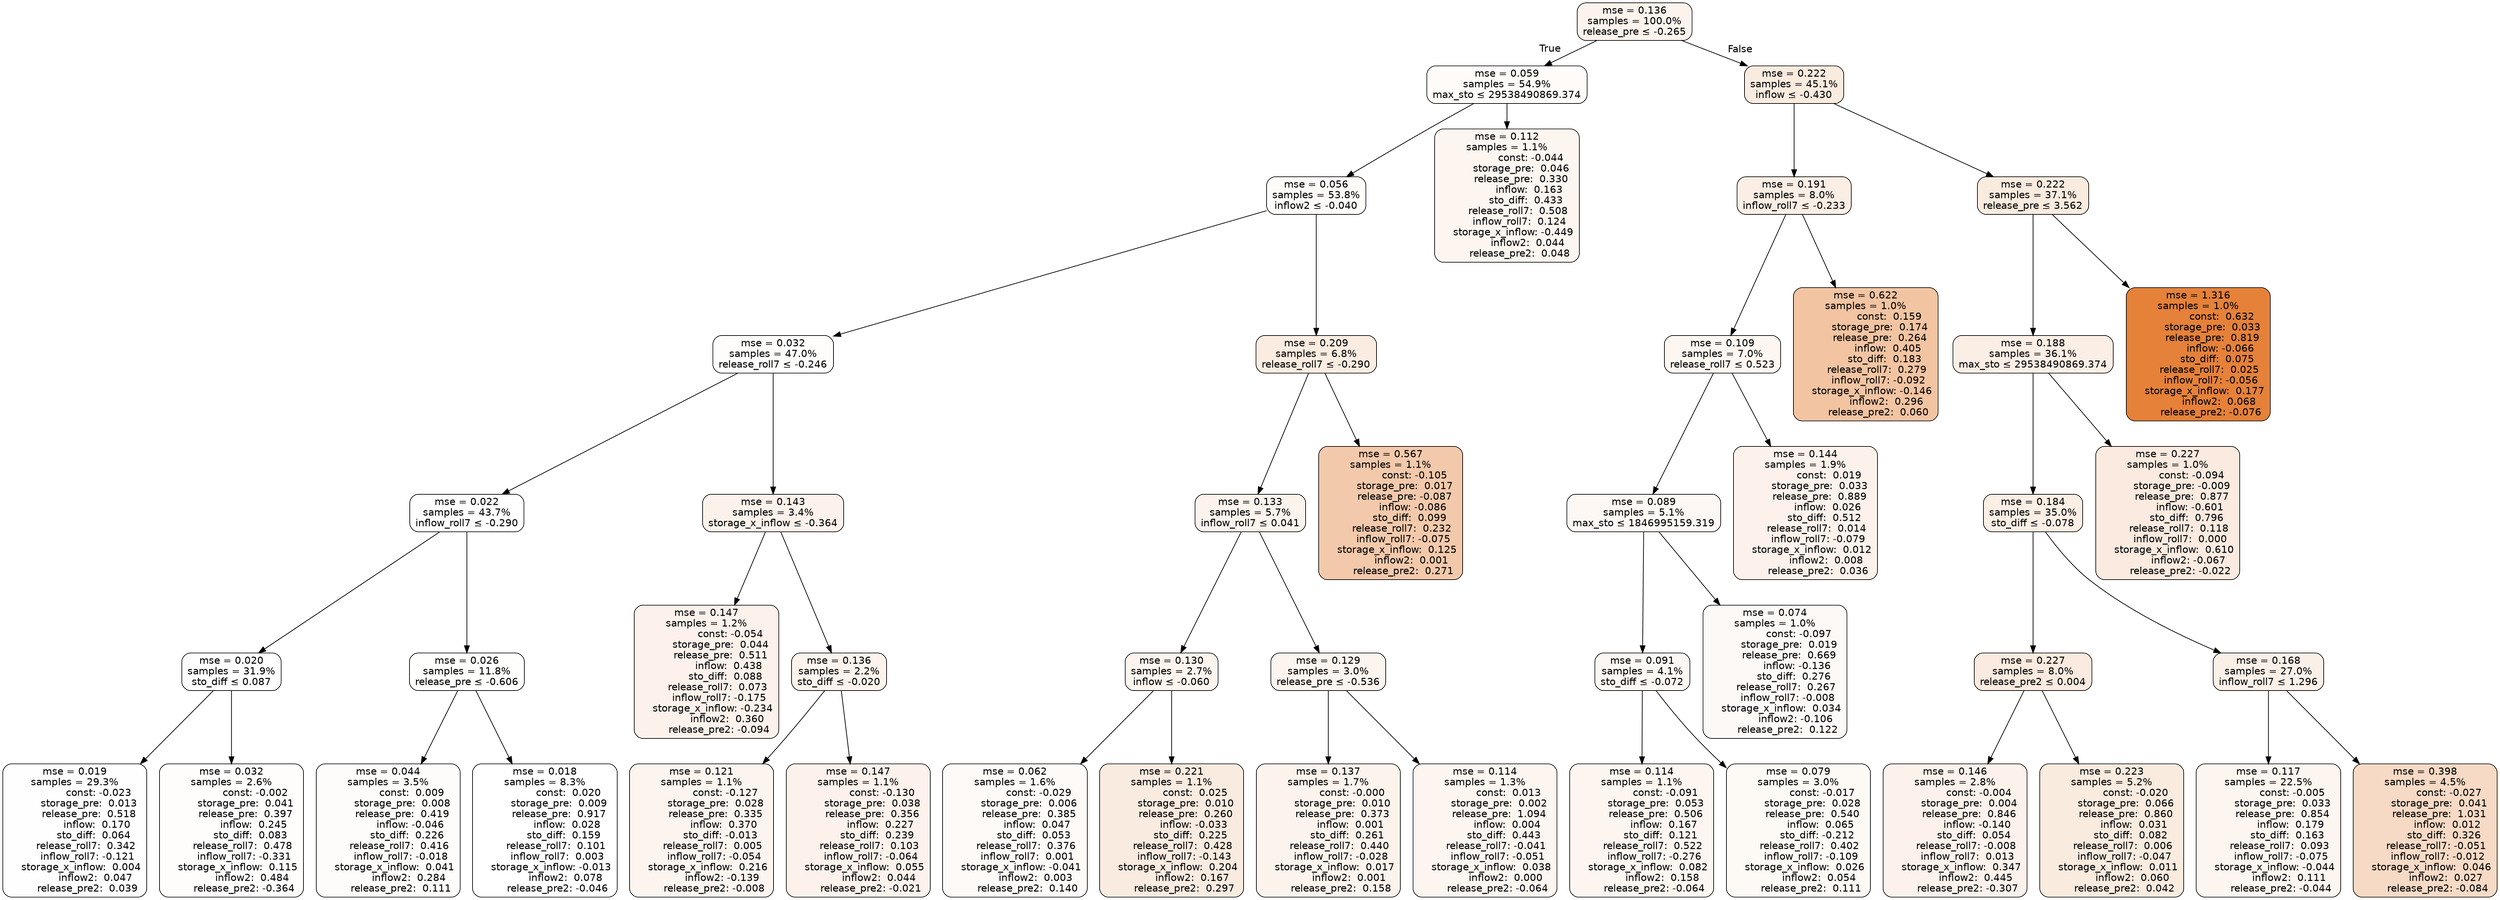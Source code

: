digraph tree {
bgcolor="transparent"
node [shape=rectangle, style="filled, rounded", color="black", fontname=helvetica] ;
edge [fontname=helvetica] ;
	"0" [label="mse = 0.136
samples = 100.0%
release_pre &le; -0.265", fillcolor="#fcf3ec"]
	"1" [label="mse = 0.059
samples = 54.9%
max_sto &le; 29538490869.374", fillcolor="#fefbf8"]
	"2" [label="mse = 0.056
samples = 53.8%
inflow2 &le; -0.040", fillcolor="#fefbf9"]
	"3" [label="mse = 0.032
samples = 47.0%
release_roll7 &le; -0.246", fillcolor="#fefdfc"]
	"4" [label="mse = 0.022
samples = 43.7%
inflow_roll7 &le; -0.290", fillcolor="#fefefe"]
	"5" [label="mse = 0.020
samples = 31.9%
sto_diff &le; 0.087", fillcolor="#fefefe"]
	"6" [label="mse = 0.019
samples = 29.3%
               const: -0.023
         storage_pre:  0.013
         release_pre:  0.518
              inflow:  0.170
            sto_diff:  0.064
       release_roll7:  0.342
        inflow_roll7: -0.121
    storage_x_inflow:  0.004
             inflow2:  0.047
        release_pre2:  0.039", fillcolor="#fefefe"]
	"7" [label="mse = 0.032
samples = 2.6%
               const: -0.002
         storage_pre:  0.041
         release_pre:  0.397
              inflow:  0.245
            sto_diff:  0.083
       release_roll7:  0.478
        inflow_roll7: -0.331
    storage_x_inflow:  0.115
             inflow2:  0.484
        release_pre2: -0.364", fillcolor="#fefdfc"]
	"8" [label="mse = 0.026
samples = 11.8%
release_pre &le; -0.606", fillcolor="#fefefd"]
	"9" [label="mse = 0.044
samples = 3.5%
               const:  0.009
         storage_pre:  0.008
         release_pre:  0.419
              inflow: -0.046
            sto_diff:  0.226
       release_roll7:  0.416
        inflow_roll7: -0.018
    storage_x_inflow:  0.041
             inflow2:  0.284
        release_pre2:  0.111", fillcolor="#fefcfa"]
	"10" [label="mse = 0.018
samples = 8.3%
               const:  0.020
         storage_pre:  0.009
         release_pre:  0.917
              inflow:  0.028
            sto_diff:  0.159
       release_roll7:  0.101
        inflow_roll7:  0.003
    storage_x_inflow: -0.013
             inflow2:  0.078
        release_pre2: -0.046", fillcolor="#ffffff"]
	"11" [label="mse = 0.143
samples = 3.4%
storage_x_inflow &le; -0.364", fillcolor="#fcf2eb"]
	"12" [label="mse = 0.147
samples = 1.2%
               const: -0.054
         storage_pre:  0.044
         release_pre:  0.511
              inflow:  0.438
            sto_diff:  0.088
       release_roll7:  0.073
        inflow_roll7: -0.175
    storage_x_inflow: -0.234
             inflow2:  0.360
        release_pre2: -0.094", fillcolor="#fcf2eb"]
	"13" [label="mse = 0.136
samples = 2.2%
sto_diff &le; -0.020", fillcolor="#fcf3ec"]
	"14" [label="mse = 0.121
samples = 1.1%
               const: -0.127
         storage_pre:  0.028
         release_pre:  0.335
              inflow:  0.370
            sto_diff: -0.013
       release_roll7:  0.005
        inflow_roll7: -0.054
    storage_x_inflow:  0.216
             inflow2: -0.139
        release_pre2: -0.008", fillcolor="#fcf4ef"]
	"15" [label="mse = 0.147
samples = 1.1%
               const: -0.130
         storage_pre:  0.038
         release_pre:  0.356
              inflow:  0.227
            sto_diff:  0.239
       release_roll7:  0.103
        inflow_roll7: -0.064
    storage_x_inflow:  0.055
             inflow2:  0.044
        release_pre2: -0.021", fillcolor="#fcf2eb"]
	"16" [label="mse = 0.209
samples = 6.8%
release_roll7 &le; -0.290", fillcolor="#fbece1"]
	"17" [label="mse = 0.133
samples = 5.7%
inflow_roll7 &le; 0.041", fillcolor="#fcf3ed"]
	"18" [label="mse = 0.130
samples = 2.7%
inflow &le; -0.060", fillcolor="#fcf4ed"]
	"19" [label="mse = 0.062
samples = 1.6%
               const: -0.029
         storage_pre:  0.006
         release_pre:  0.385
              inflow:  0.047
            sto_diff:  0.053
       release_roll7:  0.376
        inflow_roll7:  0.001
    storage_x_inflow: -0.041
             inflow2:  0.003
        release_pre2:  0.140", fillcolor="#fefaf8"]
	"20" [label="mse = 0.221
samples = 1.1%
               const:  0.025
         storage_pre:  0.010
         release_pre:  0.260
              inflow: -0.033
            sto_diff:  0.225
       release_roll7:  0.428
        inflow_roll7: -0.143
    storage_x_inflow:  0.204
             inflow2:  0.167
        release_pre2:  0.297", fillcolor="#faebe0"]
	"21" [label="mse = 0.129
samples = 3.0%
release_pre &le; -0.536", fillcolor="#fcf4ee"]
	"22" [label="mse = 0.137
samples = 1.7%
               const: -0.000
         storage_pre:  0.010
         release_pre:  0.373
              inflow:  0.001
            sto_diff:  0.261
       release_roll7:  0.440
        inflow_roll7: -0.028
    storage_x_inflow:  0.017
             inflow2:  0.001
        release_pre2:  0.158", fillcolor="#fcf3ec"]
	"23" [label="mse = 0.114
samples = 1.3%
               const:  0.013
         storage_pre:  0.002
         release_pre:  1.094
              inflow:  0.004
            sto_diff:  0.443
       release_roll7: -0.041
        inflow_roll7: -0.051
    storage_x_inflow:  0.038
             inflow2:  0.000
        release_pre2: -0.064", fillcolor="#fdf5f0"]
	"24" [label="mse = 0.567
samples = 1.1%
               const: -0.105
         storage_pre:  0.017
         release_pre: -0.087
              inflow: -0.086
            sto_diff:  0.099
       release_roll7:  0.232
        inflow_roll7: -0.075
    storage_x_inflow:  0.125
             inflow2:  0.001
        release_pre2:  0.271", fillcolor="#f3c9ab"]
	"25" [label="mse = 0.112
samples = 1.1%
               const: -0.044
         storage_pre:  0.046
         release_pre:  0.330
              inflow:  0.163
            sto_diff:  0.433
       release_roll7:  0.508
        inflow_roll7:  0.124
    storage_x_inflow: -0.449
             inflow2:  0.044
        release_pre2:  0.048", fillcolor="#fdf5f0"]
	"26" [label="mse = 0.222
samples = 45.1%
inflow &le; -0.430", fillcolor="#faebdf"]
	"27" [label="mse = 0.191
samples = 8.0%
inflow_roll7 &le; -0.233", fillcolor="#fbeee4"]
	"28" [label="mse = 0.109
samples = 7.0%
release_roll7 &le; 0.523", fillcolor="#fdf6f1"]
	"29" [label="mse = 0.089
samples = 5.1%
max_sto &le; 1846995159.319", fillcolor="#fdf8f4"]
	"30" [label="mse = 0.091
samples = 4.1%
sto_diff &le; -0.072", fillcolor="#fdf7f3"]
	"31" [label="mse = 0.114
samples = 1.1%
               const: -0.091
         storage_pre:  0.053
         release_pre:  0.506
              inflow:  0.167
            sto_diff:  0.121
       release_roll7:  0.522
        inflow_roll7: -0.276
    storage_x_inflow:  0.082
             inflow2:  0.158
        release_pre2: -0.064", fillcolor="#fdf5f0"]
	"32" [label="mse = 0.079
samples = 3.0%
               const: -0.017
         storage_pre:  0.028
         release_pre:  0.540
              inflow:  0.065
            sto_diff: -0.212
       release_roll7:  0.402
        inflow_roll7: -0.109
    storage_x_inflow:  0.026
             inflow2:  0.054
        release_pre2:  0.111", fillcolor="#fdf9f5"]
	"33" [label="mse = 0.074
samples = 1.0%
               const: -0.097
         storage_pre:  0.019
         release_pre:  0.669
              inflow: -0.136
            sto_diff:  0.276
       release_roll7:  0.267
        inflow_roll7: -0.008
    storage_x_inflow:  0.034
             inflow2: -0.106
        release_pre2:  0.122", fillcolor="#fdf9f6"]
	"34" [label="mse = 0.144
samples = 1.9%
               const:  0.019
         storage_pre:  0.033
         release_pre:  0.889
              inflow:  0.026
            sto_diff:  0.512
       release_roll7:  0.014
        inflow_roll7: -0.079
    storage_x_inflow:  0.012
             inflow2:  0.008
        release_pre2:  0.036", fillcolor="#fcf2eb"]
	"35" [label="mse = 0.622
samples = 1.0%
               const:  0.159
         storage_pre:  0.174
         release_pre:  0.264
              inflow:  0.405
            sto_diff:  0.183
       release_roll7:  0.279
        inflow_roll7: -0.092
    storage_x_inflow: -0.146
             inflow2:  0.296
        release_pre2:  0.060", fillcolor="#f2c4a2"]
	"36" [label="mse = 0.222
samples = 37.1%
release_pre &le; 3.562", fillcolor="#faebdf"]
	"37" [label="mse = 0.188
samples = 36.1%
max_sto &le; 29538490869.374", fillcolor="#fbeee5"]
	"38" [label="mse = 0.184
samples = 35.0%
sto_diff &le; -0.078", fillcolor="#fbeee5"]
	"39" [label="mse = 0.227
samples = 8.0%
release_pre2 &le; 0.004", fillcolor="#faeadf"]
	"40" [label="mse = 0.146
samples = 2.8%
               const: -0.004
         storage_pre:  0.004
         release_pre:  0.846
              inflow: -0.140
            sto_diff:  0.054
       release_roll7: -0.008
        inflow_roll7:  0.013
    storage_x_inflow:  0.347
             inflow2:  0.445
        release_pre2: -0.307", fillcolor="#fcf2eb"]
	"41" [label="mse = 0.223
samples = 5.2%
               const: -0.020
         storage_pre:  0.066
         release_pre:  0.860
              inflow:  0.031
            sto_diff:  0.082
       release_roll7:  0.006
        inflow_roll7: -0.047
    storage_x_inflow:  0.011
             inflow2:  0.060
        release_pre2:  0.042", fillcolor="#faebdf"]
	"42" [label="mse = 0.168
samples = 27.0%
inflow_roll7 &le; 1.296", fillcolor="#fbf0e8"]
	"43" [label="mse = 0.117
samples = 22.5%
               const: -0.005
         storage_pre:  0.033
         release_pre:  0.854
              inflow:  0.179
            sto_diff:  0.163
       release_roll7:  0.093
        inflow_roll7: -0.075
    storage_x_inflow: -0.044
             inflow2:  0.111
        release_pre2: -0.044", fillcolor="#fdf5ef"]
	"44" [label="mse = 0.398
samples = 4.5%
               const: -0.027
         storage_pre:  0.041
         release_pre:  1.031
              inflow:  0.012
            sto_diff:  0.326
       release_roll7: -0.051
        inflow_roll7: -0.012
    storage_x_inflow:  0.046
             inflow2:  0.027
        release_pre2: -0.084", fillcolor="#f7dac5"]
	"45" [label="mse = 0.227
samples = 1.0%
               const: -0.094
         storage_pre: -0.009
         release_pre:  0.877
              inflow: -0.601
            sto_diff:  0.796
       release_roll7:  0.118
        inflow_roll7:  0.000
    storage_x_inflow:  0.610
             inflow2: -0.067
        release_pre2: -0.022", fillcolor="#faeadf"]
	"46" [label="mse = 1.316
samples = 1.0%
               const:  0.632
         storage_pre:  0.033
         release_pre:  0.819
              inflow: -0.066
            sto_diff:  0.075
       release_roll7:  0.025
        inflow_roll7: -0.056
    storage_x_inflow:  0.177
             inflow2:  0.068
        release_pre2: -0.076", fillcolor="#e58139"]

	"0" -> "1" [labeldistance=2.5, labelangle=45, headlabel="True"]
	"1" -> "2"
	"2" -> "3"
	"3" -> "4"
	"4" -> "5"
	"5" -> "6"
	"5" -> "7"
	"4" -> "8"
	"8" -> "9"
	"8" -> "10"
	"3" -> "11"
	"11" -> "12"
	"11" -> "13"
	"13" -> "14"
	"13" -> "15"
	"2" -> "16"
	"16" -> "17"
	"17" -> "18"
	"18" -> "19"
	"18" -> "20"
	"17" -> "21"
	"21" -> "22"
	"21" -> "23"
	"16" -> "24"
	"1" -> "25"
	"0" -> "26" [labeldistance=2.5, labelangle=-45, headlabel="False"]
	"26" -> "27"
	"27" -> "28"
	"28" -> "29"
	"29" -> "30"
	"30" -> "31"
	"30" -> "32"
	"29" -> "33"
	"28" -> "34"
	"27" -> "35"
	"26" -> "36"
	"36" -> "37"
	"37" -> "38"
	"38" -> "39"
	"39" -> "40"
	"39" -> "41"
	"38" -> "42"
	"42" -> "43"
	"42" -> "44"
	"37" -> "45"
	"36" -> "46"
}
